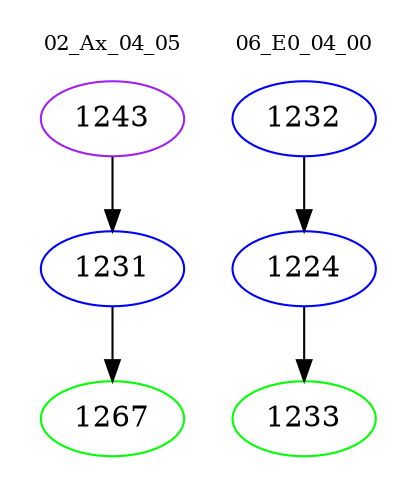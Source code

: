 digraph{
subgraph cluster_0 {
color = white
label = "02_Ax_04_05";
fontsize=10;
T0_1243 [label="1243", color="purple"]
T0_1243 -> T0_1231 [color="black"]
T0_1231 [label="1231", color="blue"]
T0_1231 -> T0_1267 [color="black"]
T0_1267 [label="1267", color="green"]
}
subgraph cluster_1 {
color = white
label = "06_E0_04_00";
fontsize=10;
T1_1232 [label="1232", color="blue"]
T1_1232 -> T1_1224 [color="black"]
T1_1224 [label="1224", color="blue"]
T1_1224 -> T1_1233 [color="black"]
T1_1233 [label="1233", color="green"]
}
}
